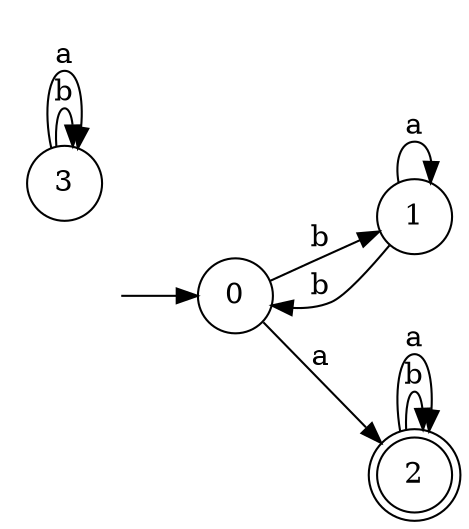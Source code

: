 digraph {
  rankdir=LR;
  0 [label="0", shape = circle];
  0 -> 1 [label="b"];
  0 -> 2 [label="a"];
  1 [label="1", shape = circle];
  1 -> 0 [label="b"];
  1 -> 1 [label="a"];
  2 [label="2", shape = doublecircle];
  2 -> 2 [label="b"];
  2 -> 2 [label="a"];
  3 [label="3", shape = circle];
  3 -> 3 [label="b"];
  3 -> 3 [label="a"];
  4 [label="", shape = plaintext];
  4 -> 0 [label=""];
}
